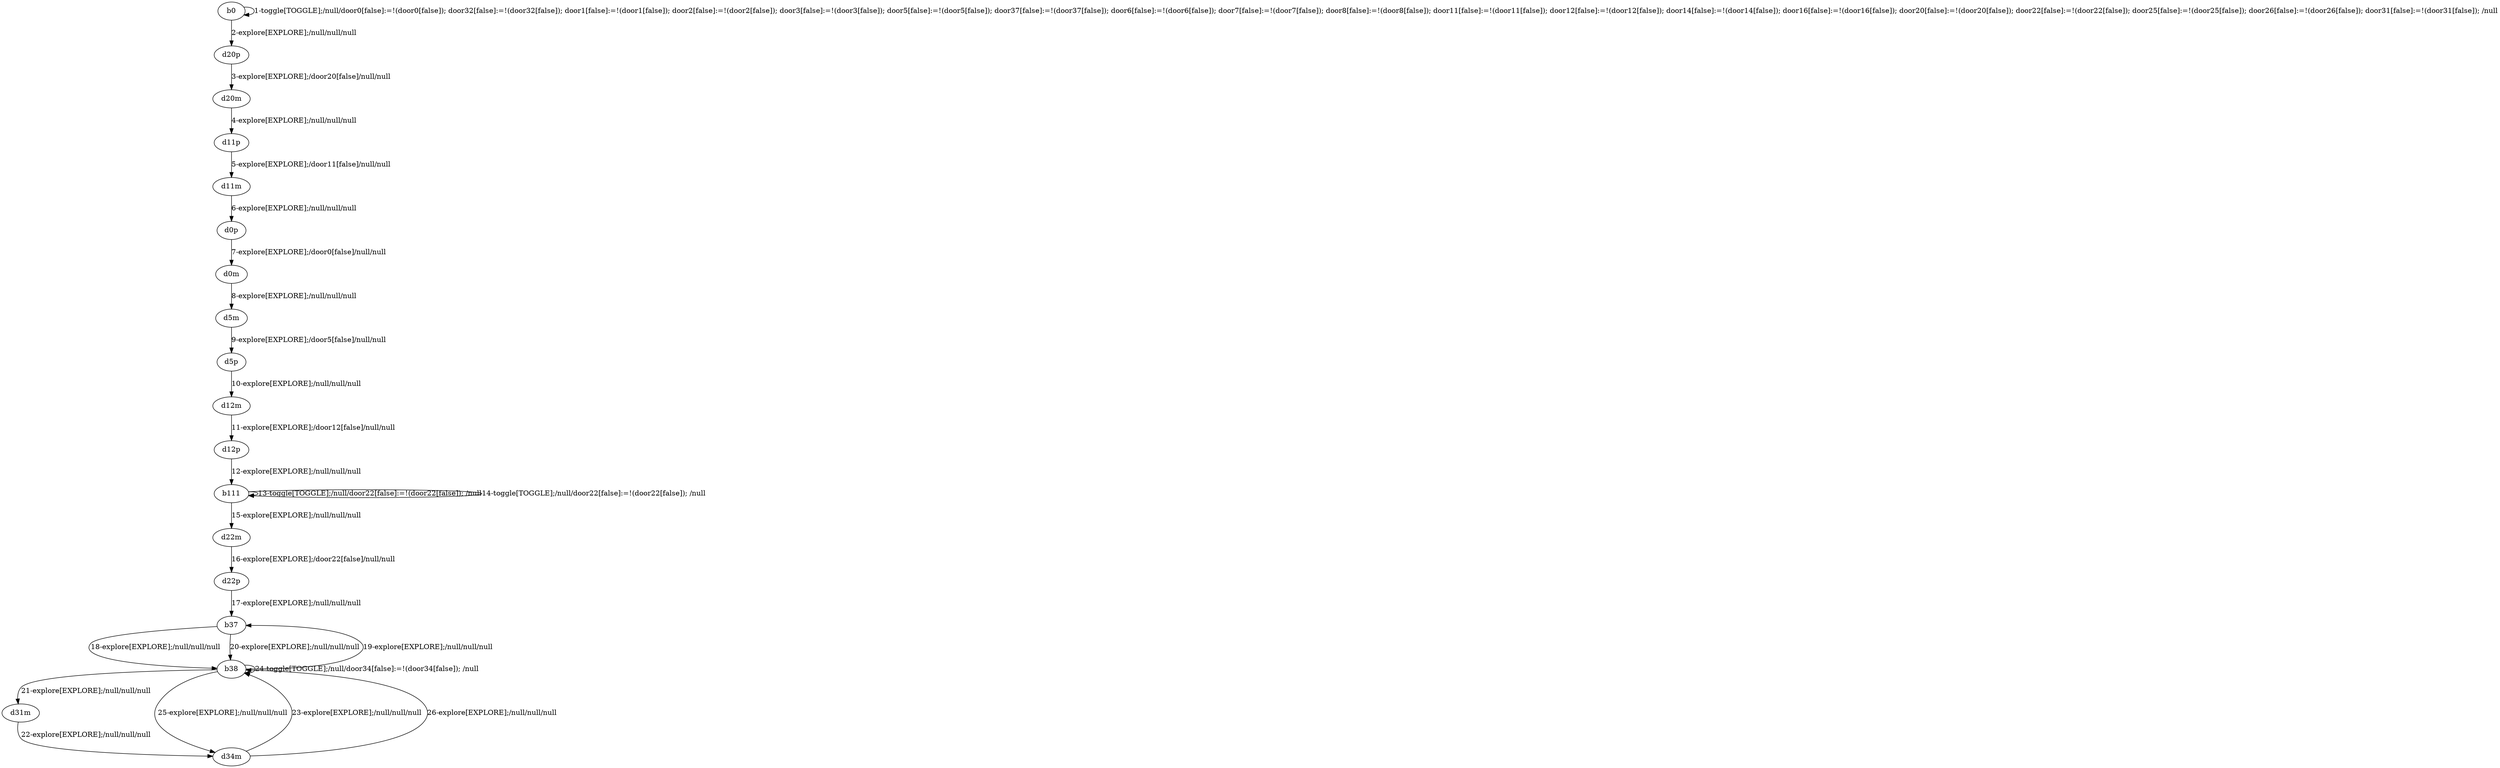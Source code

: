 # Total number of goals covered by this test: 7
# b38 --> d31m
# b38 --> d34m
# d31m --> d34m
# b38 --> b38
# d34m --> b38
# b38 --> b37
# b37 --> b38

digraph g {
"b0" -> "b0" [label = "1-toggle[TOGGLE];/null/door0[false]:=!(door0[false]); door32[false]:=!(door32[false]); door1[false]:=!(door1[false]); door2[false]:=!(door2[false]); door3[false]:=!(door3[false]); door5[false]:=!(door5[false]); door37[false]:=!(door37[false]); door6[false]:=!(door6[false]); door7[false]:=!(door7[false]); door8[false]:=!(door8[false]); door11[false]:=!(door11[false]); door12[false]:=!(door12[false]); door14[false]:=!(door14[false]); door16[false]:=!(door16[false]); door20[false]:=!(door20[false]); door22[false]:=!(door22[false]); door25[false]:=!(door25[false]); door26[false]:=!(door26[false]); door31[false]:=!(door31[false]); /null"];
"b0" -> "d20p" [label = "2-explore[EXPLORE];/null/null/null"];
"d20p" -> "d20m" [label = "3-explore[EXPLORE];/door20[false]/null/null"];
"d20m" -> "d11p" [label = "4-explore[EXPLORE];/null/null/null"];
"d11p" -> "d11m" [label = "5-explore[EXPLORE];/door11[false]/null/null"];
"d11m" -> "d0p" [label = "6-explore[EXPLORE];/null/null/null"];
"d0p" -> "d0m" [label = "7-explore[EXPLORE];/door0[false]/null/null"];
"d0m" -> "d5m" [label = "8-explore[EXPLORE];/null/null/null"];
"d5m" -> "d5p" [label = "9-explore[EXPLORE];/door5[false]/null/null"];
"d5p" -> "d12m" [label = "10-explore[EXPLORE];/null/null/null"];
"d12m" -> "d12p" [label = "11-explore[EXPLORE];/door12[false]/null/null"];
"d12p" -> "b111" [label = "12-explore[EXPLORE];/null/null/null"];
"b111" -> "b111" [label = "13-toggle[TOGGLE];/null/door22[false]:=!(door22[false]); /null"];
"b111" -> "b111" [label = "14-toggle[TOGGLE];/null/door22[false]:=!(door22[false]); /null"];
"b111" -> "d22m" [label = "15-explore[EXPLORE];/null/null/null"];
"d22m" -> "d22p" [label = "16-explore[EXPLORE];/door22[false]/null/null"];
"d22p" -> "b37" [label = "17-explore[EXPLORE];/null/null/null"];
"b37" -> "b38" [label = "18-explore[EXPLORE];/null/null/null"];
"b38" -> "b37" [label = "19-explore[EXPLORE];/null/null/null"];
"b37" -> "b38" [label = "20-explore[EXPLORE];/null/null/null"];
"b38" -> "d31m" [label = "21-explore[EXPLORE];/null/null/null"];
"d31m" -> "d34m" [label = "22-explore[EXPLORE];/null/null/null"];
"d34m" -> "b38" [label = "23-explore[EXPLORE];/null/null/null"];
"b38" -> "b38" [label = "24-toggle[TOGGLE];/null/door34[false]:=!(door34[false]); /null"];
"b38" -> "d34m" [label = "25-explore[EXPLORE];/null/null/null"];
"d34m" -> "b38" [label = "26-explore[EXPLORE];/null/null/null"];
}